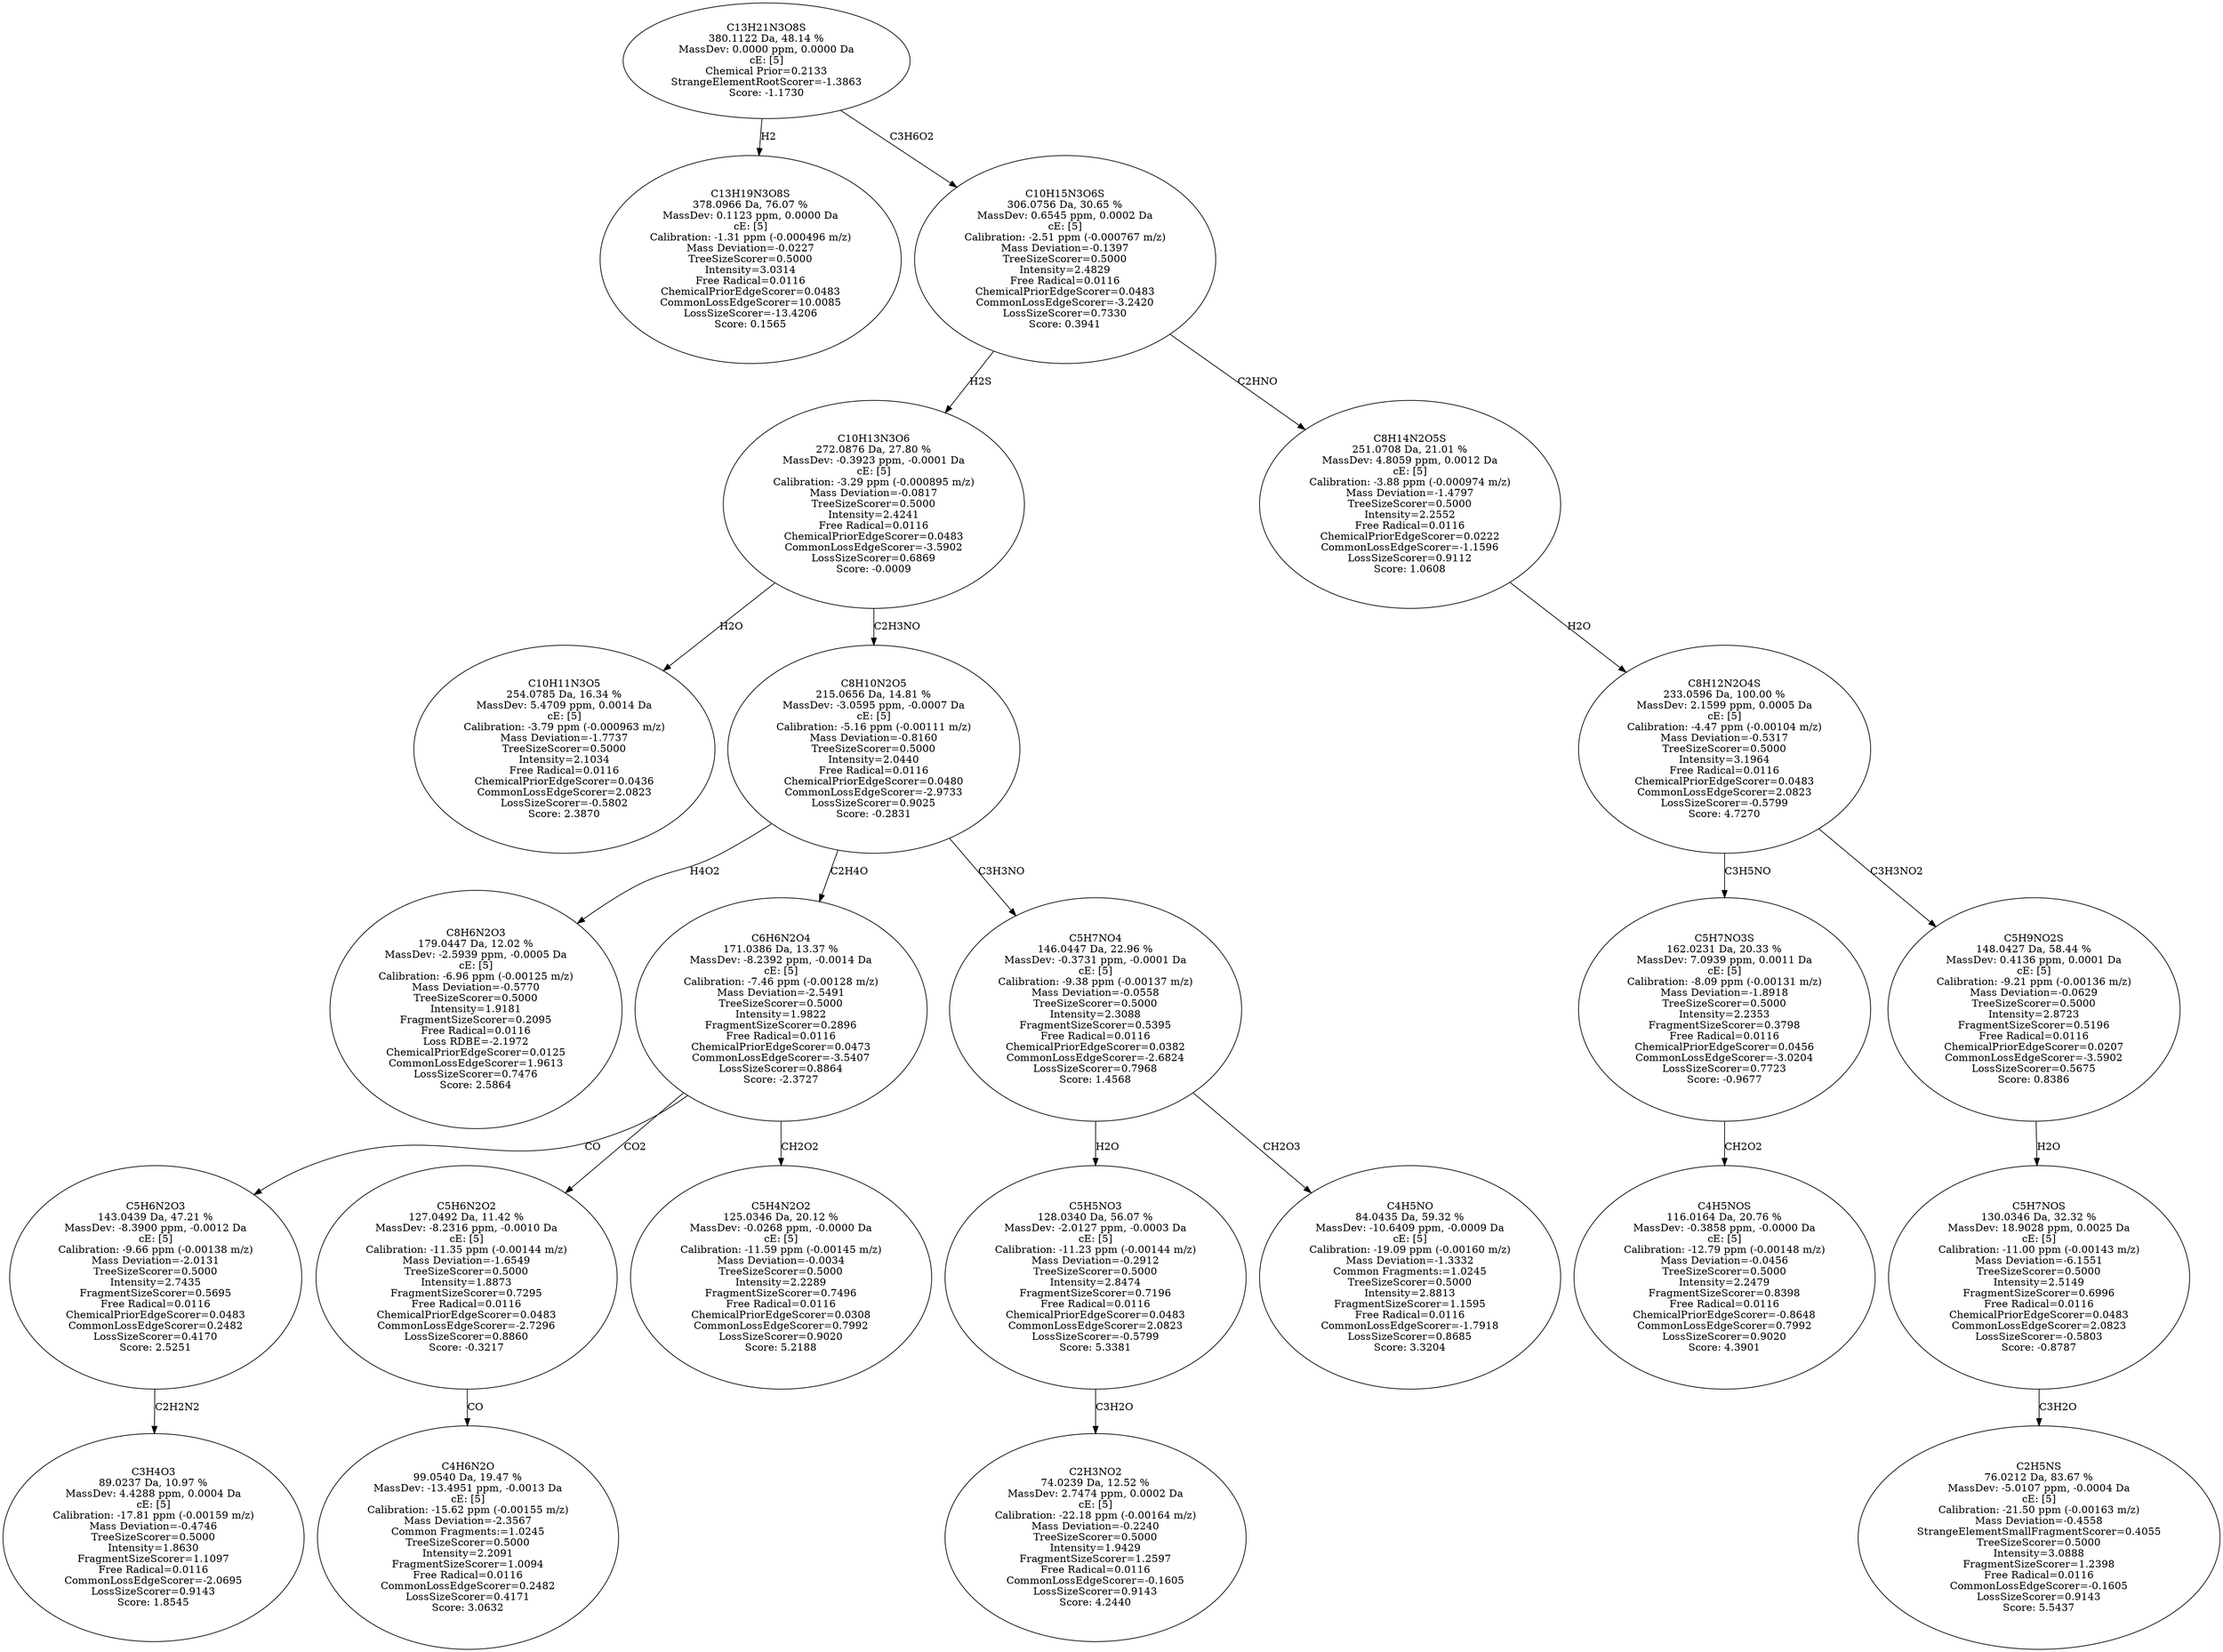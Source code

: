 strict digraph {
v1 [label="C13H19N3O8S\n378.0966 Da, 76.07 %\nMassDev: 0.1123 ppm, 0.0000 Da\ncE: [5]\nCalibration: -1.31 ppm (-0.000496 m/z)\nMass Deviation=-0.0227\nTreeSizeScorer=0.5000\nIntensity=3.0314\nFree Radical=0.0116\nChemicalPriorEdgeScorer=0.0483\nCommonLossEdgeScorer=10.0085\nLossSizeScorer=-13.4206\nScore: 0.1565"];
v2 [label="C10H11N3O5\n254.0785 Da, 16.34 %\nMassDev: 5.4709 ppm, 0.0014 Da\ncE: [5]\nCalibration: -3.79 ppm (-0.000963 m/z)\nMass Deviation=-1.7737\nTreeSizeScorer=0.5000\nIntensity=2.1034\nFree Radical=0.0116\nChemicalPriorEdgeScorer=0.0436\nCommonLossEdgeScorer=2.0823\nLossSizeScorer=-0.5802\nScore: 2.3870"];
v3 [label="C8H6N2O3\n179.0447 Da, 12.02 %\nMassDev: -2.5939 ppm, -0.0005 Da\ncE: [5]\nCalibration: -6.96 ppm (-0.00125 m/z)\nMass Deviation=-0.5770\nTreeSizeScorer=0.5000\nIntensity=1.9181\nFragmentSizeScorer=0.2095\nFree Radical=0.0116\nLoss RDBE=-2.1972\nChemicalPriorEdgeScorer=0.0125\nCommonLossEdgeScorer=1.9613\nLossSizeScorer=0.7476\nScore: 2.5864"];
v4 [label="C3H4O3\n89.0237 Da, 10.97 %\nMassDev: 4.4288 ppm, 0.0004 Da\ncE: [5]\nCalibration: -17.81 ppm (-0.00159 m/z)\nMass Deviation=-0.4746\nTreeSizeScorer=0.5000\nIntensity=1.8630\nFragmentSizeScorer=1.1097\nFree Radical=0.0116\nCommonLossEdgeScorer=-2.0695\nLossSizeScorer=0.9143\nScore: 1.8545"];
v5 [label="C5H6N2O3\n143.0439 Da, 47.21 %\nMassDev: -8.3900 ppm, -0.0012 Da\ncE: [5]\nCalibration: -9.66 ppm (-0.00138 m/z)\nMass Deviation=-2.0131\nTreeSizeScorer=0.5000\nIntensity=2.7435\nFragmentSizeScorer=0.5695\nFree Radical=0.0116\nChemicalPriorEdgeScorer=0.0483\nCommonLossEdgeScorer=0.2482\nLossSizeScorer=0.4170\nScore: 2.5251"];
v6 [label="C4H6N2O\n99.0540 Da, 19.47 %\nMassDev: -13.4951 ppm, -0.0013 Da\ncE: [5]\nCalibration: -15.62 ppm (-0.00155 m/z)\nMass Deviation=-2.3567\nCommon Fragments:=1.0245\nTreeSizeScorer=0.5000\nIntensity=2.2091\nFragmentSizeScorer=1.0094\nFree Radical=0.0116\nCommonLossEdgeScorer=0.2482\nLossSizeScorer=0.4171\nScore: 3.0632"];
v7 [label="C5H6N2O2\n127.0492 Da, 11.42 %\nMassDev: -8.2316 ppm, -0.0010 Da\ncE: [5]\nCalibration: -11.35 ppm (-0.00144 m/z)\nMass Deviation=-1.6549\nTreeSizeScorer=0.5000\nIntensity=1.8873\nFragmentSizeScorer=0.7295\nFree Radical=0.0116\nChemicalPriorEdgeScorer=0.0483\nCommonLossEdgeScorer=-2.7296\nLossSizeScorer=0.8860\nScore: -0.3217"];
v8 [label="C5H4N2O2\n125.0346 Da, 20.12 %\nMassDev: -0.0268 ppm, -0.0000 Da\ncE: [5]\nCalibration: -11.59 ppm (-0.00145 m/z)\nMass Deviation=-0.0034\nTreeSizeScorer=0.5000\nIntensity=2.2289\nFragmentSizeScorer=0.7496\nFree Radical=0.0116\nChemicalPriorEdgeScorer=0.0308\nCommonLossEdgeScorer=0.7992\nLossSizeScorer=0.9020\nScore: 5.2188"];
v9 [label="C6H6N2O4\n171.0386 Da, 13.37 %\nMassDev: -8.2392 ppm, -0.0014 Da\ncE: [5]\nCalibration: -7.46 ppm (-0.00128 m/z)\nMass Deviation=-2.5491\nTreeSizeScorer=0.5000\nIntensity=1.9822\nFragmentSizeScorer=0.2896\nFree Radical=0.0116\nChemicalPriorEdgeScorer=0.0473\nCommonLossEdgeScorer=-3.5407\nLossSizeScorer=0.8864\nScore: -2.3727"];
v10 [label="C2H3NO2\n74.0239 Da, 12.52 %\nMassDev: 2.7474 ppm, 0.0002 Da\ncE: [5]\nCalibration: -22.18 ppm (-0.00164 m/z)\nMass Deviation=-0.2240\nTreeSizeScorer=0.5000\nIntensity=1.9429\nFragmentSizeScorer=1.2597\nFree Radical=0.0116\nCommonLossEdgeScorer=-0.1605\nLossSizeScorer=0.9143\nScore: 4.2440"];
v11 [label="C5H5NO3\n128.0340 Da, 56.07 %\nMassDev: -2.0127 ppm, -0.0003 Da\ncE: [5]\nCalibration: -11.23 ppm (-0.00144 m/z)\nMass Deviation=-0.2912\nTreeSizeScorer=0.5000\nIntensity=2.8474\nFragmentSizeScorer=0.7196\nFree Radical=0.0116\nChemicalPriorEdgeScorer=0.0483\nCommonLossEdgeScorer=2.0823\nLossSizeScorer=-0.5799\nScore: 5.3381"];
v12 [label="C4H5NO\n84.0435 Da, 59.32 %\nMassDev: -10.6409 ppm, -0.0009 Da\ncE: [5]\nCalibration: -19.09 ppm (-0.00160 m/z)\nMass Deviation=-1.3332\nCommon Fragments:=1.0245\nTreeSizeScorer=0.5000\nIntensity=2.8813\nFragmentSizeScorer=1.1595\nFree Radical=0.0116\nCommonLossEdgeScorer=-1.7918\nLossSizeScorer=0.8685\nScore: 3.3204"];
v13 [label="C5H7NO4\n146.0447 Da, 22.96 %\nMassDev: -0.3731 ppm, -0.0001 Da\ncE: [5]\nCalibration: -9.38 ppm (-0.00137 m/z)\nMass Deviation=-0.0558\nTreeSizeScorer=0.5000\nIntensity=2.3088\nFragmentSizeScorer=0.5395\nFree Radical=0.0116\nChemicalPriorEdgeScorer=0.0382\nCommonLossEdgeScorer=-2.6824\nLossSizeScorer=0.7968\nScore: 1.4568"];
v14 [label="C8H10N2O5\n215.0656 Da, 14.81 %\nMassDev: -3.0595 ppm, -0.0007 Da\ncE: [5]\nCalibration: -5.16 ppm (-0.00111 m/z)\nMass Deviation=-0.8160\nTreeSizeScorer=0.5000\nIntensity=2.0440\nFree Radical=0.0116\nChemicalPriorEdgeScorer=0.0480\nCommonLossEdgeScorer=-2.9733\nLossSizeScorer=0.9025\nScore: -0.2831"];
v15 [label="C10H13N3O6\n272.0876 Da, 27.80 %\nMassDev: -0.3923 ppm, -0.0001 Da\ncE: [5]\nCalibration: -3.29 ppm (-0.000895 m/z)\nMass Deviation=-0.0817\nTreeSizeScorer=0.5000\nIntensity=2.4241\nFree Radical=0.0116\nChemicalPriorEdgeScorer=0.0483\nCommonLossEdgeScorer=-3.5902\nLossSizeScorer=0.6869\nScore: -0.0009"];
v16 [label="C4H5NOS\n116.0164 Da, 20.76 %\nMassDev: -0.3858 ppm, -0.0000 Da\ncE: [5]\nCalibration: -12.79 ppm (-0.00148 m/z)\nMass Deviation=-0.0456\nTreeSizeScorer=0.5000\nIntensity=2.2479\nFragmentSizeScorer=0.8398\nFree Radical=0.0116\nChemicalPriorEdgeScorer=-0.8648\nCommonLossEdgeScorer=0.7992\nLossSizeScorer=0.9020\nScore: 4.3901"];
v17 [label="C5H7NO3S\n162.0231 Da, 20.33 %\nMassDev: 7.0939 ppm, 0.0011 Da\ncE: [5]\nCalibration: -8.09 ppm (-0.00131 m/z)\nMass Deviation=-1.8918\nTreeSizeScorer=0.5000\nIntensity=2.2353\nFragmentSizeScorer=0.3798\nFree Radical=0.0116\nChemicalPriorEdgeScorer=0.0456\nCommonLossEdgeScorer=-3.0204\nLossSizeScorer=0.7723\nScore: -0.9677"];
v18 [label="C2H5NS\n76.0212 Da, 83.67 %\nMassDev: -5.0107 ppm, -0.0004 Da\ncE: [5]\nCalibration: -21.50 ppm (-0.00163 m/z)\nMass Deviation=-0.4558\nStrangeElementSmallFragmentScorer=0.4055\nTreeSizeScorer=0.5000\nIntensity=3.0888\nFragmentSizeScorer=1.2398\nFree Radical=0.0116\nCommonLossEdgeScorer=-0.1605\nLossSizeScorer=0.9143\nScore: 5.5437"];
v19 [label="C5H7NOS\n130.0346 Da, 32.32 %\nMassDev: 18.9028 ppm, 0.0025 Da\ncE: [5]\nCalibration: -11.00 ppm (-0.00143 m/z)\nMass Deviation=-6.1551\nTreeSizeScorer=0.5000\nIntensity=2.5149\nFragmentSizeScorer=0.6996\nFree Radical=0.0116\nChemicalPriorEdgeScorer=0.0483\nCommonLossEdgeScorer=2.0823\nLossSizeScorer=-0.5803\nScore: -0.8787"];
v20 [label="C5H9NO2S\n148.0427 Da, 58.44 %\nMassDev: 0.4136 ppm, 0.0001 Da\ncE: [5]\nCalibration: -9.21 ppm (-0.00136 m/z)\nMass Deviation=-0.0629\nTreeSizeScorer=0.5000\nIntensity=2.8723\nFragmentSizeScorer=0.5196\nFree Radical=0.0116\nChemicalPriorEdgeScorer=0.0207\nCommonLossEdgeScorer=-3.5902\nLossSizeScorer=0.5675\nScore: 0.8386"];
v21 [label="C8H12N2O4S\n233.0596 Da, 100.00 %\nMassDev: 2.1599 ppm, 0.0005 Da\ncE: [5]\nCalibration: -4.47 ppm (-0.00104 m/z)\nMass Deviation=-0.5317\nTreeSizeScorer=0.5000\nIntensity=3.1964\nFree Radical=0.0116\nChemicalPriorEdgeScorer=0.0483\nCommonLossEdgeScorer=2.0823\nLossSizeScorer=-0.5799\nScore: 4.7270"];
v22 [label="C8H14N2O5S\n251.0708 Da, 21.01 %\nMassDev: 4.8059 ppm, 0.0012 Da\ncE: [5]\nCalibration: -3.88 ppm (-0.000974 m/z)\nMass Deviation=-1.4797\nTreeSizeScorer=0.5000\nIntensity=2.2552\nFree Radical=0.0116\nChemicalPriorEdgeScorer=0.0222\nCommonLossEdgeScorer=-1.1596\nLossSizeScorer=0.9112\nScore: 1.0608"];
v23 [label="C10H15N3O6S\n306.0756 Da, 30.65 %\nMassDev: 0.6545 ppm, 0.0002 Da\ncE: [5]\nCalibration: -2.51 ppm (-0.000767 m/z)\nMass Deviation=-0.1397\nTreeSizeScorer=0.5000\nIntensity=2.4829\nFree Radical=0.0116\nChemicalPriorEdgeScorer=0.0483\nCommonLossEdgeScorer=-3.2420\nLossSizeScorer=0.7330\nScore: 0.3941"];
v24 [label="C13H21N3O8S\n380.1122 Da, 48.14 %\nMassDev: 0.0000 ppm, 0.0000 Da\ncE: [5]\nChemical Prior=0.2133\nStrangeElementRootScorer=-1.3863\nScore: -1.1730"];
v24 -> v1 [label="H2"];
v15 -> v2 [label="H2O"];
v14 -> v3 [label="H4O2"];
v5 -> v4 [label="C2H2N2"];
v9 -> v5 [label="CO"];
v7 -> v6 [label="CO"];
v9 -> v7 [label="CO2"];
v9 -> v8 [label="CH2O2"];
v14 -> v9 [label="C2H4O"];
v11 -> v10 [label="C3H2O"];
v13 -> v11 [label="H2O"];
v13 -> v12 [label="CH2O3"];
v14 -> v13 [label="C3H3NO"];
v15 -> v14 [label="C2H3NO"];
v23 -> v15 [label="H2S"];
v17 -> v16 [label="CH2O2"];
v21 -> v17 [label="C3H5NO"];
v19 -> v18 [label="C3H2O"];
v20 -> v19 [label="H2O"];
v21 -> v20 [label="C3H3NO2"];
v22 -> v21 [label="H2O"];
v23 -> v22 [label="C2HNO"];
v24 -> v23 [label="C3H6O2"];
}